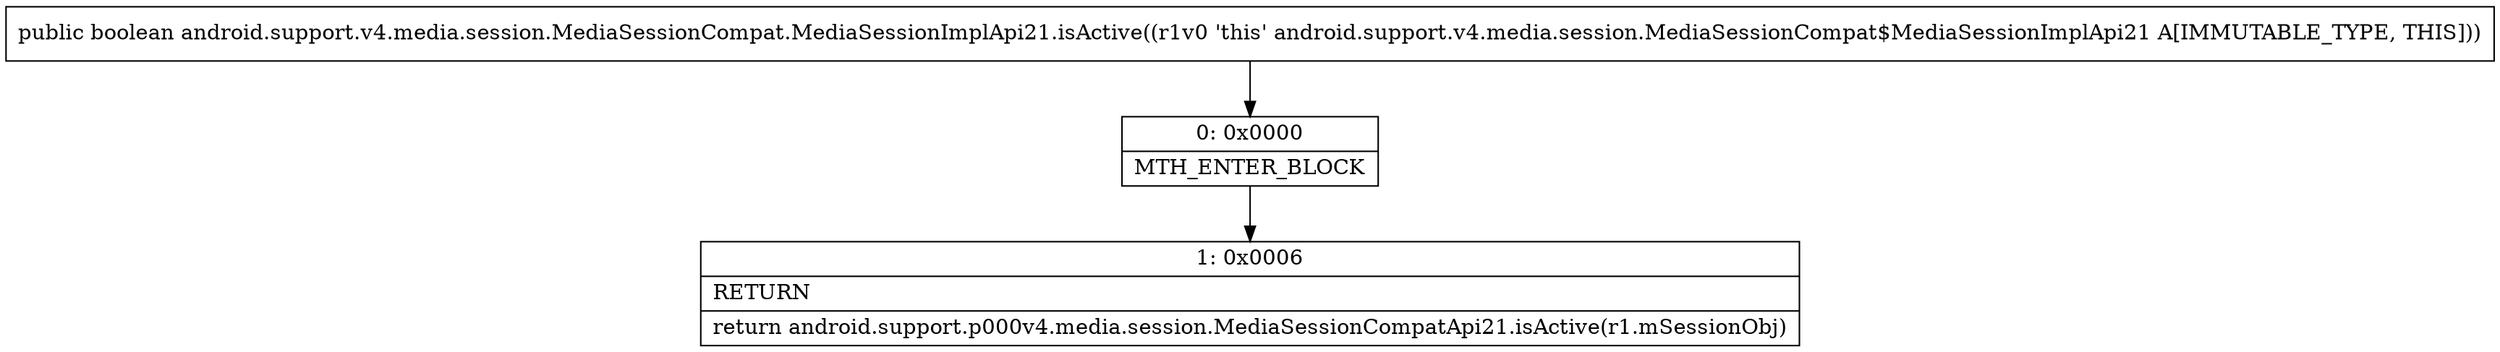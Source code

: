 digraph "CFG forandroid.support.v4.media.session.MediaSessionCompat.MediaSessionImplApi21.isActive()Z" {
Node_0 [shape=record,label="{0\:\ 0x0000|MTH_ENTER_BLOCK\l}"];
Node_1 [shape=record,label="{1\:\ 0x0006|RETURN\l|return android.support.p000v4.media.session.MediaSessionCompatApi21.isActive(r1.mSessionObj)\l}"];
MethodNode[shape=record,label="{public boolean android.support.v4.media.session.MediaSessionCompat.MediaSessionImplApi21.isActive((r1v0 'this' android.support.v4.media.session.MediaSessionCompat$MediaSessionImplApi21 A[IMMUTABLE_TYPE, THIS])) }"];
MethodNode -> Node_0;
Node_0 -> Node_1;
}

